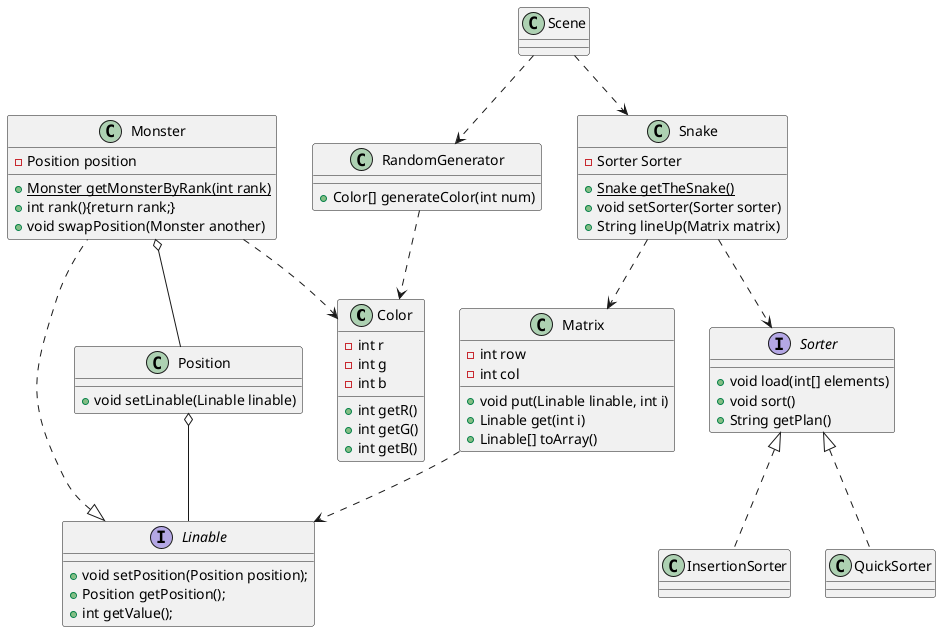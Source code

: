 @startuml participants2
class Color 
interface Sorter 
class InsertionSorter
class QuickSorter
interface Linable
class Matrix 
class Monster
class RandomGenerator
class Scene 
class Snake 
class Position 
Matrix : - int row 
Matrix : - int col 
Snake ..> Sorter
Matrix ..> Linable
Linable <|.. Monster
Sorter <|.. QuickSorter
Sorter <|.. InsertionSorter
Monster o-- Position
Position o-- Linable
Snake ..> Matrix
Monster ..> Color
RandomGenerator ..> Color
Scene ..> RandomGenerator
Scene ..> Snake
Monster : + {static}Monster getMonsterByRank(int rank)
Monster : + int rank(){return rank;}
Monster : + void swapPosition(Monster another)
Linable : + void setPosition(Position position);
Linable : + Position getPosition();
Linable : + int getValue();
Monster : - Position position
Matrix : + void put(Linable linable, int i)
Matrix : + Linable get(int i)
Position : + void setLinable(Linable linable)
Matrix : + Linable[] toArray()
Sorter : + void load(int[] elements)
Sorter : + void sort()
Sorter : + String getPlan()
Snake : - Sorter Sorter
Snake : + {static} Snake getTheSnake()
Snake : + void setSorter(Sorter sorter)
Snake : + String lineUp(Matrix matrix)
Color : - int r 
Color : - int g 
Color : - int b 
Color : + int getR()
Color : + int getG()
Color : + int getB()
RandomGenerator : + Color[] generateColor(int num)

@enduml